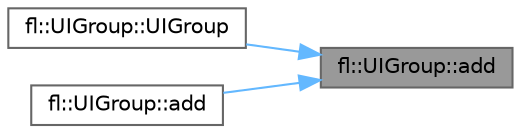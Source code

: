 digraph "fl::UIGroup::add"
{
 // INTERACTIVE_SVG=YES
 // LATEX_PDF_SIZE
  bgcolor="transparent";
  edge [fontname=Helvetica,fontsize=10,labelfontname=Helvetica,labelfontsize=10];
  node [fontname=Helvetica,fontsize=10,shape=box,height=0.2,width=0.4];
  rankdir="RL";
  Node1 [id="Node000001",label="fl::UIGroup::add",height=0.2,width=0.4,color="gray40", fillcolor="grey60", style="filled", fontcolor="black",tooltip=" "];
  Node1 -> Node2 [id="edge1_Node000001_Node000002",dir="back",color="steelblue1",style="solid",tooltip=" "];
  Node2 [id="Node000002",label="fl::UIGroup::UIGroup",height=0.2,width=0.4,color="grey40", fillcolor="white", style="filled",URL="$d4/d3a/classfl_1_1_u_i_group_a5162d9d84849036e0e16a79c06945c33.html#a5162d9d84849036e0e16a79c06945c33",tooltip=" "];
  Node1 -> Node3 [id="edge2_Node000001_Node000003",dir="back",color="steelblue1",style="solid",tooltip=" "];
  Node3 [id="Node000003",label="fl::UIGroup::add",height=0.2,width=0.4,color="grey40", fillcolor="white", style="filled",URL="$d4/d3a/classfl_1_1_u_i_group_a68cd84bffe3712e96236ad2e193d3d24.html#a68cd84bffe3712e96236ad2e193d3d24",tooltip=" "];
}
